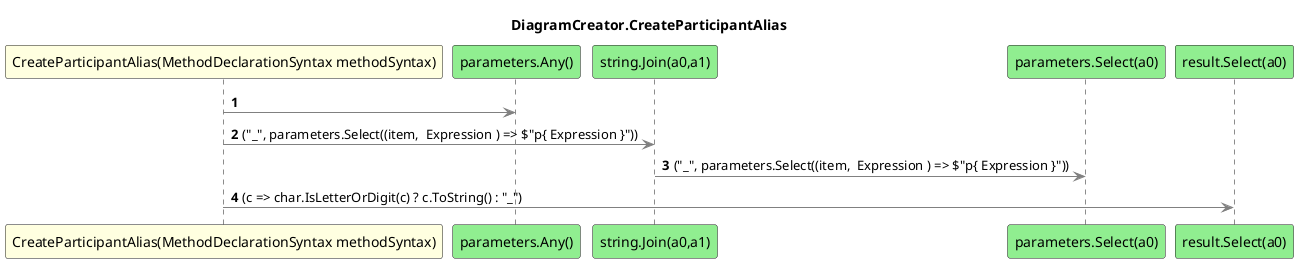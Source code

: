 @startuml DiagramCreator.CreateParticipantAlias
title DiagramCreator.CreateParticipantAlias
participant "CreateParticipantAlias(MethodDeclarationSyntax methodSyntax)" as CreateParticipantAlias_p0 #LightYellow
participant "parameters.Any()" as parameters_Any #LightGreen
participant "string.Join(a0,a1)" as string_Join_a0_a1 #LightGreen
participant "parameters.Select(a0)" as parameters_Select_a0 #LightGreen
participant "result.Select(a0)" as result_Select_a0 #LightGreen
autonumber
CreateParticipantAlias_p0 -[#grey]> parameters_Any
CreateParticipantAlias_p0 -[#grey]> string_Join_a0_a1 : ("_", parameters.Select((item,  Expression ) => $"p{ Expression }"))
string_Join_a0_a1 -[#grey]> parameters_Select_a0 : ("_", parameters.Select((item,  Expression ) => $"p{ Expression }"))
CreateParticipantAlias_p0 -[#grey]> result_Select_a0 : (c => char.IsLetterOrDigit(c) ? c.ToString() : "_")
@enduml
